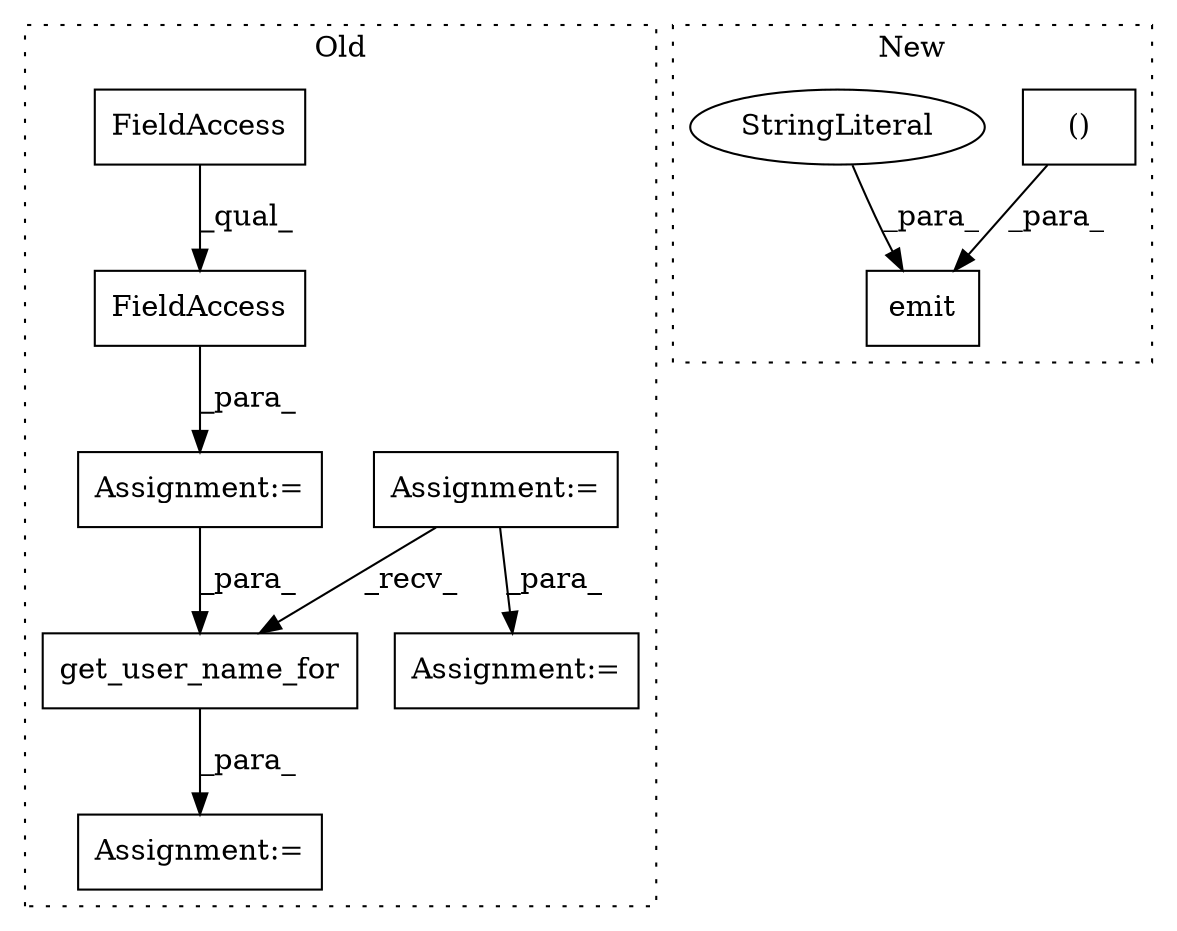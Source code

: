 digraph G {
subgraph cluster0 {
1 [label="get_user_name_for" a="32" s="5460,5485" l="18,1" shape="box"];
3 [label="Assignment:=" a="7" s="5453" l="1" shape="box"];
4 [label="Assignment:=" a="7" s="5139" l="5" shape="box"];
7 [label="Assignment:=" a="7" s="5400" l="1" shape="box"];
8 [label="Assignment:=" a="7" s="5260" l="1" shape="box"];
9 [label="FieldAccess" a="22" s="5261" l="17" shape="box"];
10 [label="FieldAccess" a="22" s="5261" l="14" shape="box"];
label = "Old";
style="dotted";
}
subgraph cluster1 {
2 [label="()" a="106" s="2175" l="25" shape="box"];
5 [label="emit" a="32" s="2153,2200" l="5,2" shape="box"];
6 [label="StringLiteral" a="45" s="2158" l="11" shape="ellipse"];
label = "New";
style="dotted";
}
1 -> 3 [label="_para_"];
2 -> 5 [label="_para_"];
4 -> 1 [label="_recv_"];
4 -> 7 [label="_para_"];
6 -> 5 [label="_para_"];
8 -> 1 [label="_para_"];
9 -> 8 [label="_para_"];
10 -> 9 [label="_qual_"];
}